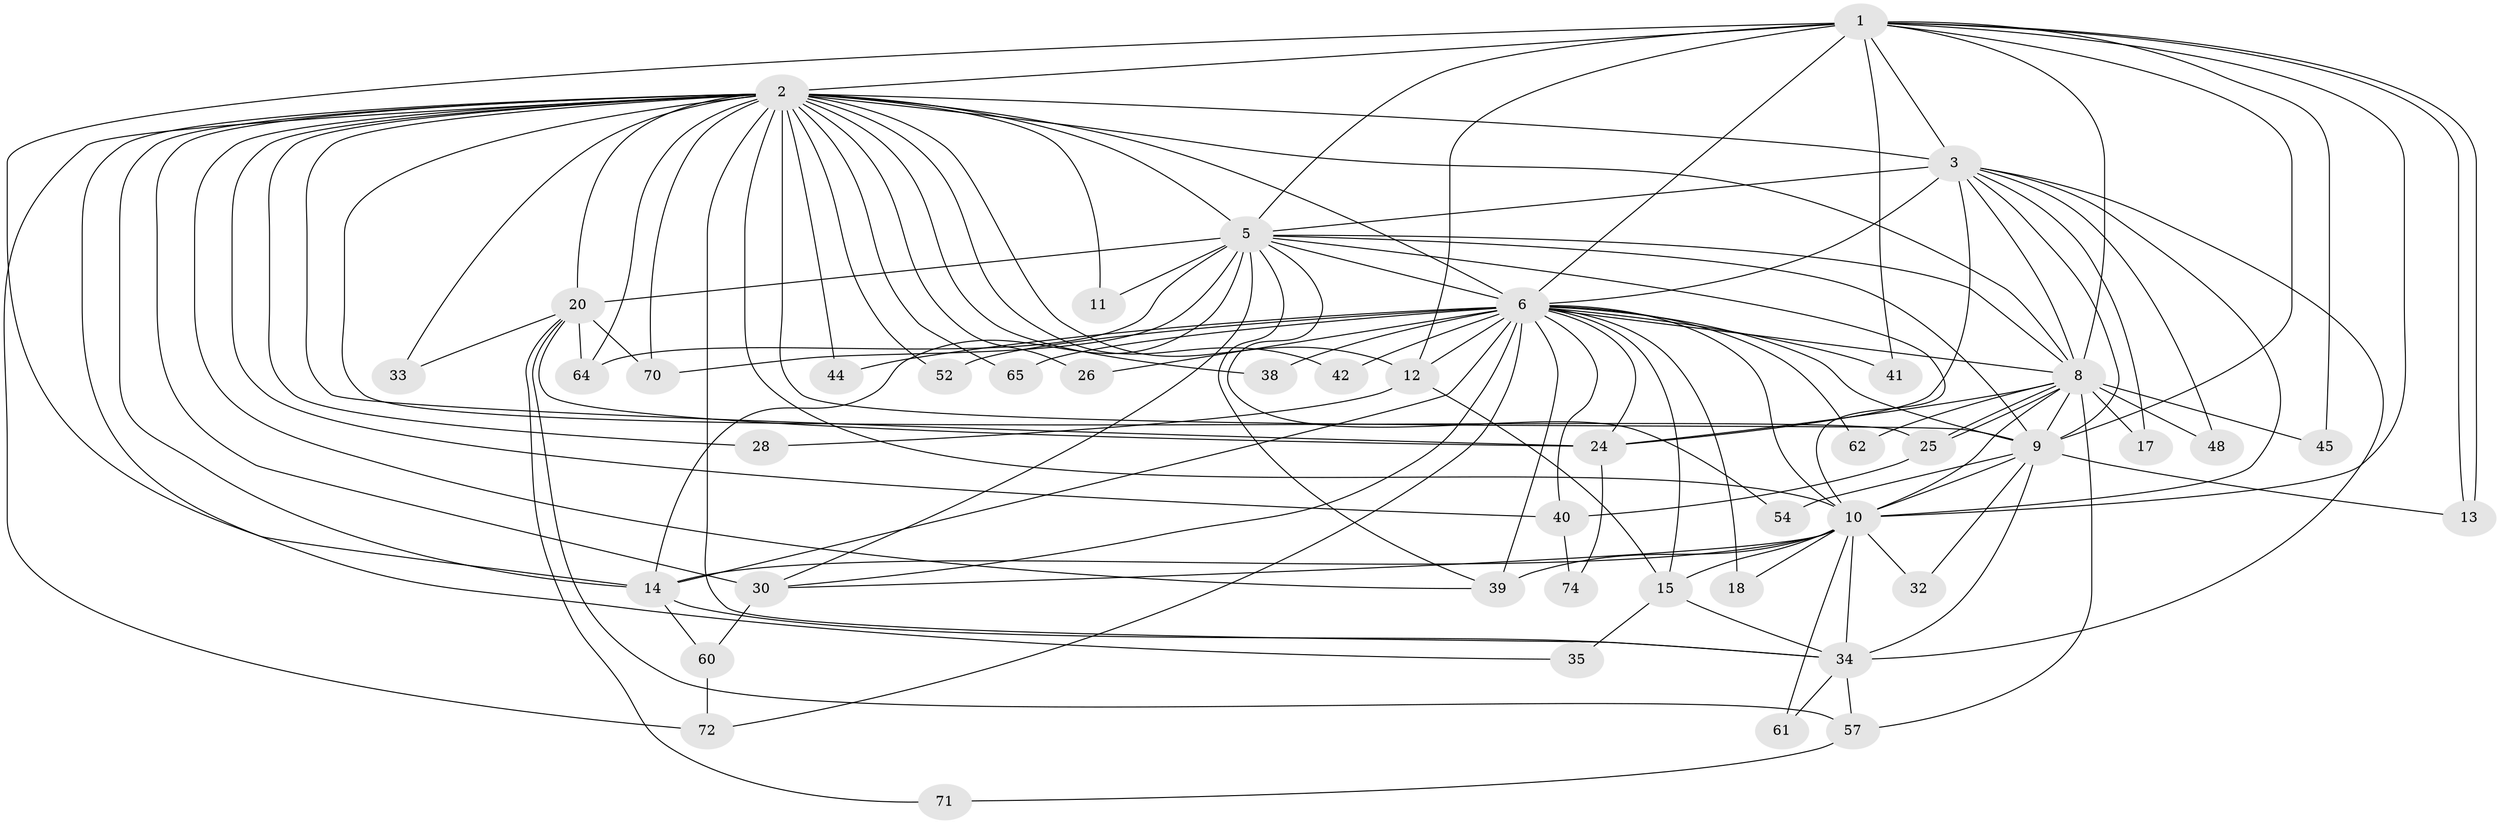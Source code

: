 // original degree distribution, {18: 0.01098901098901099, 16: 0.02197802197802198, 13: 0.02197802197802198, 22: 0.01098901098901099, 20: 0.01098901098901099, 21: 0.01098901098901099, 17: 0.01098901098901099, 19: 0.01098901098901099, 2: 0.5604395604395604, 5: 0.054945054945054944, 3: 0.13186813186813187, 6: 0.04395604395604396, 11: 0.01098901098901099, 7: 0.03296703296703297, 4: 0.054945054945054944}
// Generated by graph-tools (version 1.1) at 2025/14/03/09/25 04:14:02]
// undirected, 45 vertices, 125 edges
graph export_dot {
graph [start="1"]
  node [color=gray90,style=filled];
  1;
  2 [super="+4+19"];
  3;
  5 [super="+22"];
  6 [super="+21"];
  8;
  9 [super="+47"];
  10;
  11;
  12 [super="+23"];
  13 [super="+16"];
  14 [super="+46"];
  15;
  17;
  18;
  20 [super="+86+31"];
  24 [super="+73+29"];
  25 [super="+53"];
  26 [super="+89"];
  28;
  30 [super="+78+83+59+56"];
  32;
  33;
  34 [super="+87+37"];
  35;
  38;
  39 [super="+76+58+68"];
  40 [super="+55"];
  41 [super="+50"];
  42;
  44;
  45;
  48;
  52;
  54;
  57;
  60;
  61;
  62;
  64 [super="+88"];
  65;
  70;
  71;
  72;
  74;
  1 -- 2 [weight=5];
  1 -- 3;
  1 -- 5;
  1 -- 6;
  1 -- 8;
  1 -- 9;
  1 -- 10;
  1 -- 13;
  1 -- 13;
  1 -- 41 [weight=2];
  1 -- 45;
  1 -- 12;
  1 -- 14;
  2 -- 3 [weight=3];
  2 -- 5 [weight=4];
  2 -- 6 [weight=4];
  2 -- 8 [weight=3];
  2 -- 9 [weight=5];
  2 -- 10 [weight=5];
  2 -- 11;
  2 -- 33;
  2 -- 40;
  2 -- 42;
  2 -- 30 [weight=3];
  2 -- 64;
  2 -- 70;
  2 -- 72;
  2 -- 12;
  2 -- 14;
  2 -- 20 [weight=2];
  2 -- 24;
  2 -- 25;
  2 -- 26;
  2 -- 28;
  2 -- 34 [weight=3];
  2 -- 35;
  2 -- 38;
  2 -- 39 [weight=2];
  2 -- 44;
  2 -- 52;
  2 -- 65;
  3 -- 5;
  3 -- 6;
  3 -- 8;
  3 -- 9;
  3 -- 10;
  3 -- 17;
  3 -- 48;
  3 -- 34;
  3 -- 24;
  5 -- 6;
  5 -- 8;
  5 -- 9;
  5 -- 10;
  5 -- 11;
  5 -- 30;
  5 -- 64;
  5 -- 70;
  5 -- 54;
  5 -- 39;
  5 -- 14;
  5 -- 20;
  6 -- 8;
  6 -- 9;
  6 -- 10;
  6 -- 12;
  6 -- 18;
  6 -- 24 [weight=2];
  6 -- 40;
  6 -- 52;
  6 -- 65;
  6 -- 39 [weight=2];
  6 -- 26 [weight=2];
  6 -- 38;
  6 -- 72;
  6 -- 41;
  6 -- 42;
  6 -- 44;
  6 -- 14;
  6 -- 15;
  6 -- 62;
  6 -- 30;
  8 -- 9;
  8 -- 10;
  8 -- 17;
  8 -- 25;
  8 -- 25;
  8 -- 45;
  8 -- 48;
  8 -- 57;
  8 -- 62;
  8 -- 24;
  9 -- 10;
  9 -- 32;
  9 -- 34 [weight=2];
  9 -- 54;
  9 -- 13;
  10 -- 14;
  10 -- 15;
  10 -- 18;
  10 -- 30;
  10 -- 32;
  10 -- 61;
  10 -- 39;
  10 -- 34;
  12 -- 15;
  12 -- 28;
  14 -- 60;
  14 -- 34;
  15 -- 34;
  15 -- 35;
  20 -- 71;
  20 -- 64;
  20 -- 33;
  20 -- 70;
  20 -- 24;
  20 -- 57;
  24 -- 74;
  25 -- 40;
  30 -- 60;
  34 -- 61;
  34 -- 57;
  40 -- 74;
  57 -- 71;
  60 -- 72;
}
